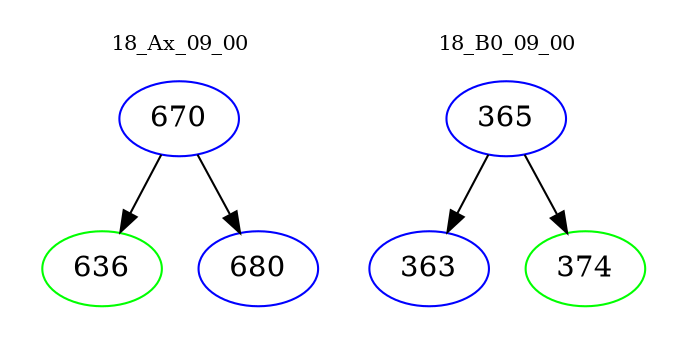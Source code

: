 digraph{
subgraph cluster_0 {
color = white
label = "18_Ax_09_00";
fontsize=10;
T0_670 [label="670", color="blue"]
T0_670 -> T0_636 [color="black"]
T0_636 [label="636", color="green"]
T0_670 -> T0_680 [color="black"]
T0_680 [label="680", color="blue"]
}
subgraph cluster_1 {
color = white
label = "18_B0_09_00";
fontsize=10;
T1_365 [label="365", color="blue"]
T1_365 -> T1_363 [color="black"]
T1_363 [label="363", color="blue"]
T1_365 -> T1_374 [color="black"]
T1_374 [label="374", color="green"]
}
}

